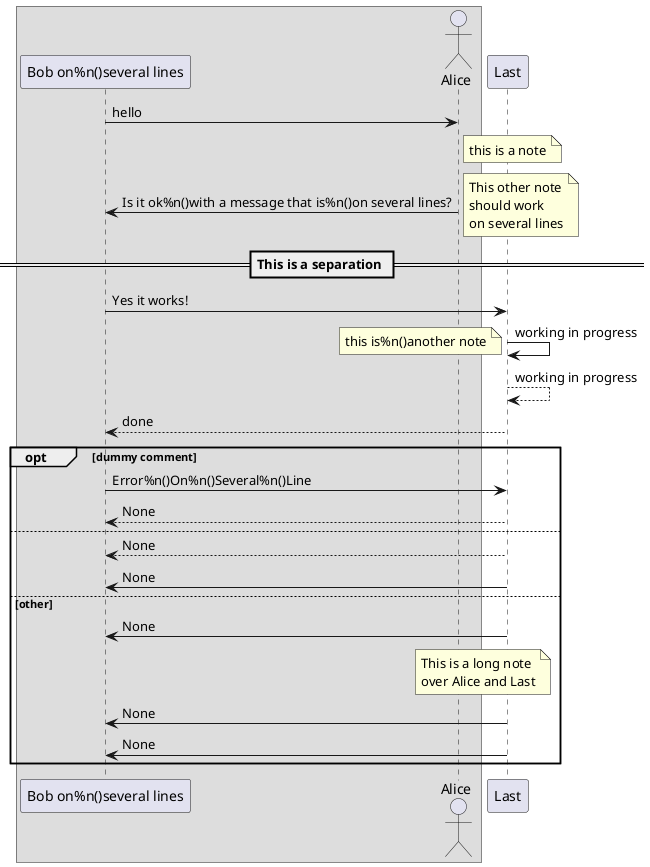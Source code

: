 {
  "sha1": "ql6ppo08ruajnfvy1cqrf9y1sxu6eet",
  "insertion": {
    "when": "2024-06-03T18:59:29.039Z",
    "user": "plantuml@gmail.com"
  }
}
@startuml

box
participant "Bob on%n()several lines" as Bob
actor Alice
end box

Bob -> Alice : hello
note right of Alice
  this is a note
end note

Alice -> Bob : Is it ok%n()with a message that is%n()on several lines?

note right
  This other note
  should work
  on several lines
end note

== This is a separation ==

Bob -> Last : Yes it works!
Last -> Last : working in progress
note left : this is%n()another note

Last --> Last : working in progress
Last --> Bob : done

opt dummy comment
  Bob -> Last : Error%n()On%n()Several%n()Line
  Last --> Bob : None
else
  Last --> Bob : None
  Last -> Bob : None
else other
  Last -> Bob : None
  note over Alice, Last
    This is a long note
    over Alice and Last
  end note
  Last -> Bob : None
  Last -> Bob : None
end

@enduml
